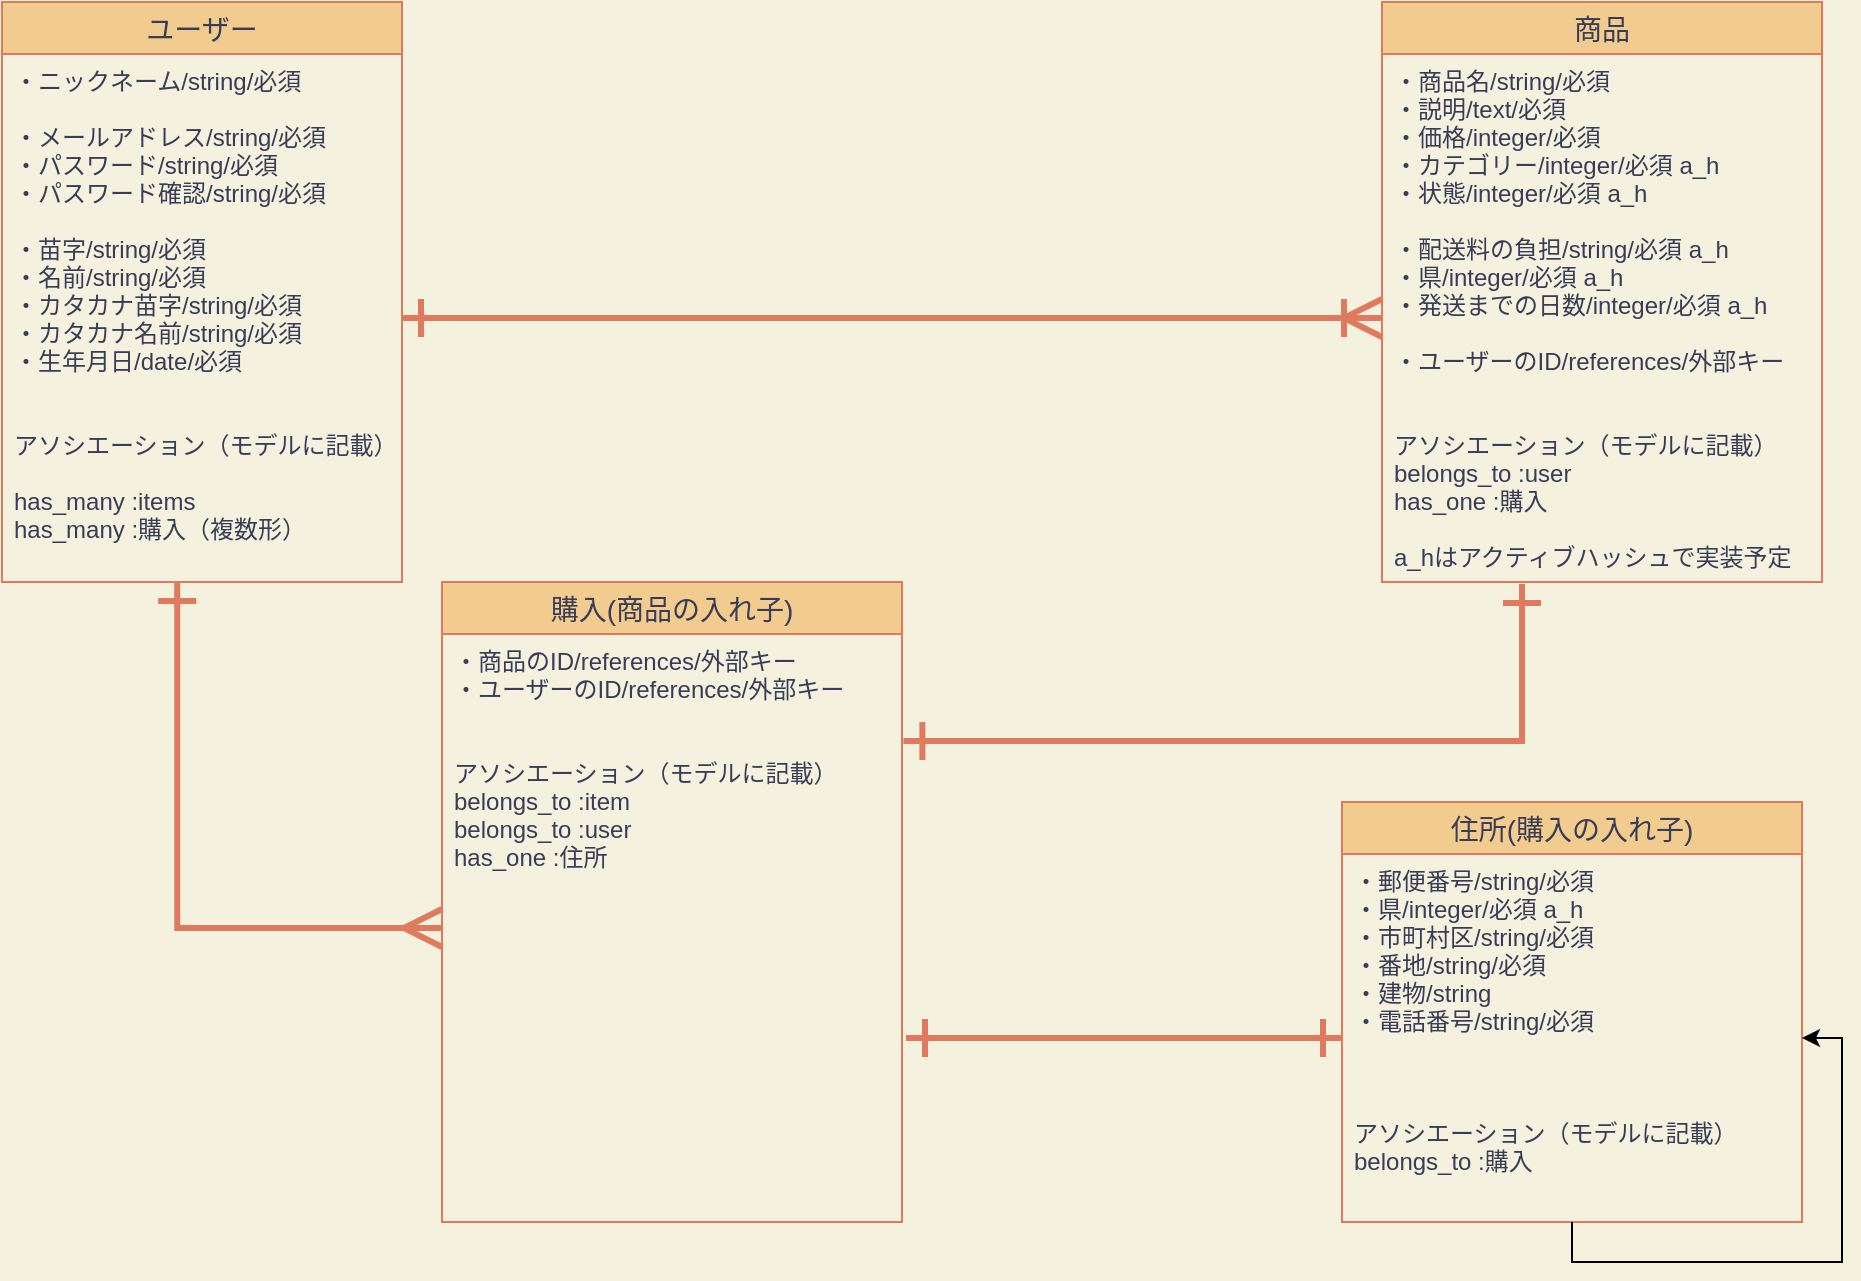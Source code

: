 <mxfile version="13.6.5">
    <diagram id="LvgWzFU3AR6GR3smVRUI" name="ページ1">
        <mxGraphModel dx="860" dy="622" grid="1" gridSize="10" guides="1" tooltips="1" connect="1" arrows="1" fold="1" page="1" pageScale="1" pageWidth="827" pageHeight="1169" background="#F4F1DE" math="0" shadow="0">
            <root>
                <mxCell id="0"/>
                <mxCell id="1" parent="0"/>
                <mxCell id="2" value="ユーザー" style="swimlane;fontStyle=0;childLayout=stackLayout;horizontal=1;startSize=26;horizontalStack=0;resizeParent=1;resizeParentMax=0;resizeLast=0;collapsible=1;marginBottom=0;align=center;fontSize=14;fillColor=#F2CC8F;strokeColor=#E07A5F;fontColor=#393C56;" parent="1" vertex="1">
                    <mxGeometry width="200" height="290" as="geometry">
                        <mxRectangle x="40" y="40" width="90" height="26" as="alternateBounds"/>
                    </mxGeometry>
                </mxCell>
                <mxCell id="11" value="・ニックネーム/string/必須 &#10;&#10;・メールアドレス/string/必須&#10;・パスワード/string/必須&#10;・パスワード確認/string/必須&#10;&#10;・苗字/string/必須&#10;・名前/string/必須&#10;・カタカナ苗字/string/必須&#10;・カタカナ名前/string/必須&#10;・生年月日/date/必須&#10;&#10;&#10;アソシエーション（モデルに記載）&#10;&#10;has_many :items&#10;has_many :購入（複数形）" style="text;strokeColor=none;fillColor=none;spacingLeft=4;spacingRight=4;overflow=hidden;rotatable=0;points=[[0,0.5],[1,0.5]];portConstraint=eastwest;fontSize=12;fontColor=#393C56;" parent="2" vertex="1">
                    <mxGeometry y="26" width="200" height="264" as="geometry"/>
                </mxCell>
                <mxCell id="13" value="商品" style="swimlane;fontStyle=0;childLayout=stackLayout;horizontal=1;startSize=26;horizontalStack=0;resizeParent=1;resizeParentMax=0;resizeLast=0;collapsible=1;marginBottom=0;align=center;fontSize=14;fillColor=#F2CC8F;strokeColor=#E07A5F;fontColor=#393C56;" parent="1" vertex="1">
                    <mxGeometry x="690" width="220" height="290" as="geometry">
                        <mxRectangle x="40" y="40" width="90" height="26" as="alternateBounds"/>
                    </mxGeometry>
                </mxCell>
                <mxCell id="14" value="・商品名/string/必須&#10;・説明/text/必須&#10;・価格/integer/必須&#10;・カテゴリー/integer/必須 a_h&#10;・状態/integer/必須 a_h&#10;&#10;・配送料の負担/string/必須 a_h&#10;・県/integer/必須 a_h&#10;・発送までの日数/integer/必須 a_h&#10;&#10;・ユーザーのID/references/外部キー&#10;&#10;&#10;アソシエーション（モデルに記載）&#10;belongs_to :user&#10;has_one :購入&#10;&#10;a_hはアクティブハッシュで実装予定&#10;" style="text;strokeColor=none;fillColor=none;spacingLeft=4;spacingRight=4;overflow=hidden;rotatable=0;points=[[0,0.5],[1,0.5]];portConstraint=eastwest;fontSize=12;fontColor=#393C56;" parent="13" vertex="1">
                    <mxGeometry y="26" width="220" height="264" as="geometry"/>
                </mxCell>
                <mxCell id="31" style="edgeStyle=orthogonalEdgeStyle;rounded=0;jumpSize=10;orthogonalLoop=1;jettySize=auto;html=1;entryX=0;entryY=0.5;entryDx=0;entryDy=0;startArrow=ERone;startFill=0;startSize=15;sourcePerimeterSpacing=10;endArrow=ERoneToMany;endFill=0;strokeColor=#E07A5F;strokeWidth=3;exitX=1;exitY=0.5;exitDx=0;exitDy=0;endSize=15;targetPerimeterSpacing=10;labelBackgroundColor=#F4F1DE;fontColor=#393C56;" parent="1" source="11" target="14" edge="1">
                    <mxGeometry relative="1" as="geometry"/>
                </mxCell>
                <mxCell id="33" style="edgeStyle=orthogonalEdgeStyle;rounded=0;jumpSize=10;orthogonalLoop=1;jettySize=auto;html=1;startArrow=ERone;startFill=0;startSize=15;sourcePerimeterSpacing=10;endArrow=ERone;endFill=0;strokeColor=#E07A5F;strokeWidth=3;endSize=15;targetPerimeterSpacing=10;labelBackgroundColor=#F4F1DE;fontColor=#393C56;exitX=1.003;exitY=0.182;exitDx=0;exitDy=0;exitPerimeter=0;" parent="1" source="16" edge="1">
                    <mxGeometry relative="1" as="geometry">
                        <mxPoint x="760" y="291" as="targetPoint"/>
                        <Array as="points">
                            <mxPoint x="760" y="370"/>
                        </Array>
                        <mxPoint x="460" y="360" as="sourcePoint"/>
                    </mxGeometry>
                </mxCell>
                <mxCell id="34" style="edgeStyle=orthogonalEdgeStyle;rounded=0;jumpSize=10;orthogonalLoop=1;jettySize=auto;html=1;exitX=0;exitY=0.5;exitDx=0;exitDy=0;entryX=0.438;entryY=1;entryDx=0;entryDy=0;entryPerimeter=0;startArrow=ERmany;startFill=0;startSize=15;sourcePerimeterSpacing=10;endArrow=ERone;endFill=0;endSize=15;targetPerimeterSpacing=10;strokeColor=#E07A5F;strokeWidth=3;labelBackgroundColor=#F4F1DE;fontColor=#393C56;" parent="1" source="16" target="11" edge="1">
                    <mxGeometry relative="1" as="geometry"/>
                </mxCell>
                <mxCell id="15" value="購入(商品の入れ子)" style="swimlane;fontStyle=0;childLayout=stackLayout;horizontal=1;startSize=26;horizontalStack=0;resizeParent=1;resizeParentMax=0;resizeLast=0;collapsible=1;marginBottom=0;align=center;fontSize=14;fillColor=#F2CC8F;strokeColor=#E07A5F;fontColor=#393C56;" parent="1" vertex="1">
                    <mxGeometry x="220" y="290" width="230" height="320" as="geometry">
                        <mxRectangle x="40" y="40" width="90" height="26" as="alternateBounds"/>
                    </mxGeometry>
                </mxCell>
                <mxCell id="16" value="・商品のID/references/外部キー&#10;・ユーザーのID/references/外部キー&#10;&#10;&#10;アソシエーション（モデルに記載）&#10;belongs_to :item&#10;belongs_to :user&#10;has_one :住所" style="text;strokeColor=none;fillColor=none;spacingLeft=4;spacingRight=4;overflow=hidden;rotatable=0;points=[[0,0.5],[1,0.5]];portConstraint=eastwest;fontSize=12;fontColor=#393C56;" parent="15" vertex="1">
                    <mxGeometry y="26" width="230" height="294" as="geometry"/>
                </mxCell>
                <mxCell id="41" value="住所(購入の入れ子)" style="swimlane;fontStyle=0;childLayout=stackLayout;horizontal=1;startSize=26;horizontalStack=0;resizeParent=1;resizeParentMax=0;resizeLast=0;collapsible=1;marginBottom=0;align=center;fontSize=14;fillColor=#F2CC8F;strokeColor=#E07A5F;fontColor=#393C56;" vertex="1" parent="1">
                    <mxGeometry x="670" y="400" width="230" height="210" as="geometry">
                        <mxRectangle x="40" y="40" width="90" height="26" as="alternateBounds"/>
                    </mxGeometry>
                </mxCell>
                <mxCell id="42" value="・郵便番号/string/必須&#10;・県/integer/必須 a_h&#10;・市町村区/string/必須&#10;・番地/string/必須&#10;・建物/string&#10;・電話番号/string/必須&#10;&#10;&#10;&#10;アソシエーション（モデルに記載）&#10;belongs_to :購入&#10;" style="text;strokeColor=none;fillColor=none;spacingLeft=4;spacingRight=4;overflow=hidden;rotatable=0;points=[[0,0.5],[1,0.5]];portConstraint=eastwest;fontSize=12;fontColor=#393C56;" vertex="1" parent="41">
                    <mxGeometry y="26" width="230" height="184" as="geometry"/>
                </mxCell>
                <mxCell id="43" style="edgeStyle=orthogonalEdgeStyle;rounded=0;orthogonalLoop=1;jettySize=auto;html=1;" edge="1" parent="41" source="41" target="42">
                    <mxGeometry relative="1" as="geometry"/>
                </mxCell>
                <mxCell id="44" style="edgeStyle=orthogonalEdgeStyle;rounded=0;jumpSize=10;orthogonalLoop=1;jettySize=auto;html=1;startArrow=ERone;startFill=0;startSize=15;sourcePerimeterSpacing=10;endArrow=ERone;endFill=0;strokeColor=#E07A5F;strokeWidth=3;endSize=15;targetPerimeterSpacing=10;labelBackgroundColor=#F4F1DE;fontColor=#393C56;entryX=0;entryY=0.5;entryDx=0;entryDy=0;" edge="1" parent="1" target="42">
                    <mxGeometry relative="1" as="geometry">
                        <mxPoint x="590" y="480" as="targetPoint"/>
                        <Array as="points">
                            <mxPoint x="480" y="518"/>
                            <mxPoint x="480" y="518"/>
                        </Array>
                        <mxPoint x="452" y="518" as="sourcePoint"/>
                    </mxGeometry>
                </mxCell>
            </root>
        </mxGraphModel>
    </diagram>
</mxfile>
